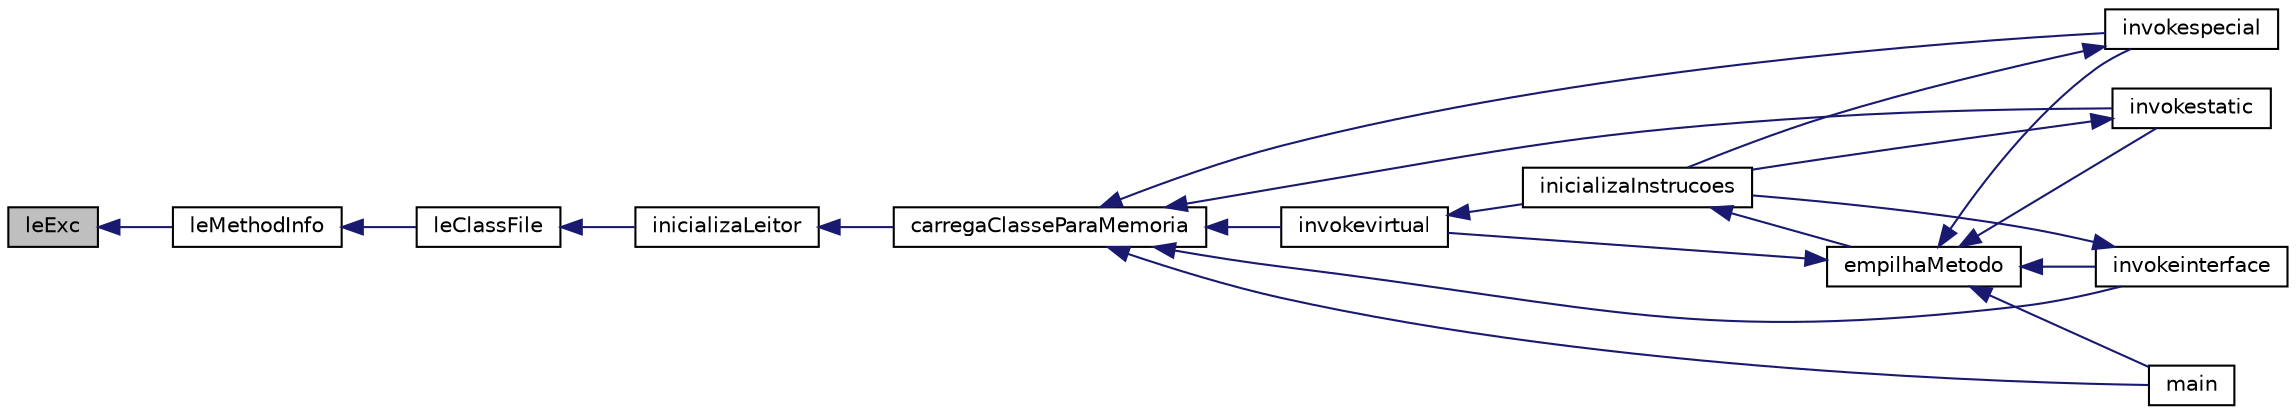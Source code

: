 digraph "leExc"
{
 // INTERACTIVE_SVG=YES
  edge [fontname="Helvetica",fontsize="10",labelfontname="Helvetica",labelfontsize="10"];
  node [fontname="Helvetica",fontsize="10",shape=record];
  rankdir="LR";
  Node162 [label="leExc",height=0.2,width=0.4,color="black", fillcolor="grey75", style="filled", fontcolor="black"];
  Node162 -> Node163 [dir="back",color="midnightblue",fontsize="10",style="solid"];
  Node163 [label="leMethodInfo",height=0.2,width=0.4,color="black", fillcolor="white", style="filled",URL="$leitor_8h.html#a65640b48b47bed299da6129adf80c472"];
  Node163 -> Node164 [dir="back",color="midnightblue",fontsize="10",style="solid"];
  Node164 [label="leClassFile",height=0.2,width=0.4,color="black", fillcolor="white", style="filled",URL="$leitor_8h.html#a6c4f68e13e23b5765be0187a0cd1e1bf"];
  Node164 -> Node165 [dir="back",color="midnightblue",fontsize="10",style="solid"];
  Node165 [label="inicializaLeitor",height=0.2,width=0.4,color="black", fillcolor="white", style="filled",URL="$leitor_8h.html#a658f67ed6a3ca72248e7cc0eaba67ba5"];
  Node165 -> Node166 [dir="back",color="midnightblue",fontsize="10",style="solid"];
  Node166 [label="carregaClasseParaMemoria",height=0.2,width=0.4,color="black", fillcolor="white", style="filled",URL="$carregador_8h.html#a6be3551b88a5154690e9e147217ca181"];
  Node166 -> Node167 [dir="back",color="midnightblue",fontsize="10",style="solid"];
  Node167 [label="invokevirtual",height=0.2,width=0.4,color="black", fillcolor="white", style="filled",URL="$instrucao_8h.html#a78801a57dd7317b58754d741e22607a7"];
  Node167 -> Node168 [dir="back",color="midnightblue",fontsize="10",style="solid"];
  Node168 [label="inicializaInstrucoes",height=0.2,width=0.4,color="black", fillcolor="white", style="filled",URL="$instrucao_8h.html#a308f4b87fb42ab5a62790c0127003ebe"];
  Node168 -> Node169 [dir="back",color="midnightblue",fontsize="10",style="solid"];
  Node169 [label="empilhaMetodo",height=0.2,width=0.4,color="black", fillcolor="white", style="filled",URL="$metodo_8h.html#a68acc5b3f2238f62b7d0ee50964183c1"];
  Node169 -> Node167 [dir="back",color="midnightblue",fontsize="10",style="solid"];
  Node169 -> Node170 [dir="back",color="midnightblue",fontsize="10",style="solid"];
  Node170 [label="invokespecial",height=0.2,width=0.4,color="black", fillcolor="white", style="filled",URL="$instrucao_8h.html#aea396d65920fd2046b81c2b5742f8fc2"];
  Node170 -> Node168 [dir="back",color="midnightblue",fontsize="10",style="solid"];
  Node169 -> Node171 [dir="back",color="midnightblue",fontsize="10",style="solid"];
  Node171 [label="invokestatic",height=0.2,width=0.4,color="black", fillcolor="white", style="filled",URL="$instrucao_8h.html#a99b74fdcaa5d59615718fc49f4cb1bf2"];
  Node171 -> Node168 [dir="back",color="midnightblue",fontsize="10",style="solid"];
  Node169 -> Node172 [dir="back",color="midnightblue",fontsize="10",style="solid"];
  Node172 [label="invokeinterface",height=0.2,width=0.4,color="black", fillcolor="white", style="filled",URL="$instrucao_8h.html#a04465c61aa4c123ce79dc562244e7af8"];
  Node172 -> Node168 [dir="back",color="midnightblue",fontsize="10",style="solid"];
  Node169 -> Node173 [dir="back",color="midnightblue",fontsize="10",style="solid"];
  Node173 [label="main",height=0.2,width=0.4,color="black", fillcolor="white", style="filled",URL="$main_8c.html#a0ddf1224851353fc92bfbff6f499fa97"];
  Node166 -> Node170 [dir="back",color="midnightblue",fontsize="10",style="solid"];
  Node166 -> Node171 [dir="back",color="midnightblue",fontsize="10",style="solid"];
  Node166 -> Node172 [dir="back",color="midnightblue",fontsize="10",style="solid"];
  Node166 -> Node173 [dir="back",color="midnightblue",fontsize="10",style="solid"];
}
